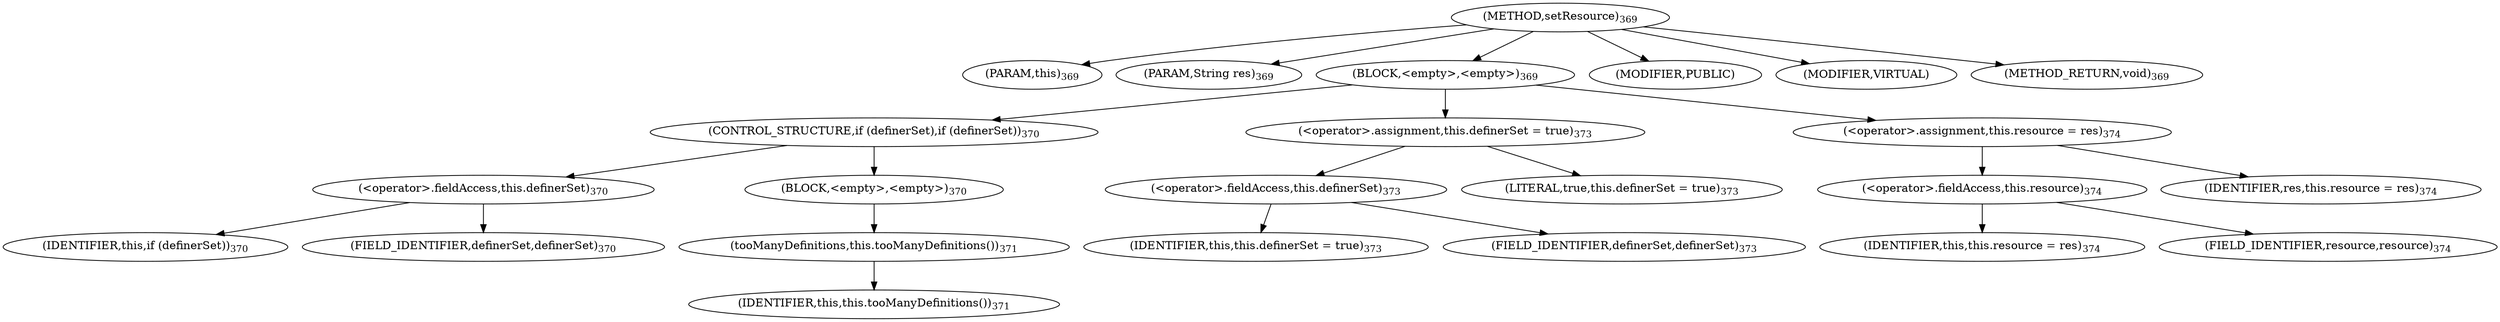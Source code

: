 digraph "setResource" {  
"702" [label = <(METHOD,setResource)<SUB>369</SUB>> ]
"53" [label = <(PARAM,this)<SUB>369</SUB>> ]
"703" [label = <(PARAM,String res)<SUB>369</SUB>> ]
"704" [label = <(BLOCK,&lt;empty&gt;,&lt;empty&gt;)<SUB>369</SUB>> ]
"705" [label = <(CONTROL_STRUCTURE,if (definerSet),if (definerSet))<SUB>370</SUB>> ]
"706" [label = <(&lt;operator&gt;.fieldAccess,this.definerSet)<SUB>370</SUB>> ]
"707" [label = <(IDENTIFIER,this,if (definerSet))<SUB>370</SUB>> ]
"708" [label = <(FIELD_IDENTIFIER,definerSet,definerSet)<SUB>370</SUB>> ]
"709" [label = <(BLOCK,&lt;empty&gt;,&lt;empty&gt;)<SUB>370</SUB>> ]
"710" [label = <(tooManyDefinitions,this.tooManyDefinitions())<SUB>371</SUB>> ]
"52" [label = <(IDENTIFIER,this,this.tooManyDefinitions())<SUB>371</SUB>> ]
"711" [label = <(&lt;operator&gt;.assignment,this.definerSet = true)<SUB>373</SUB>> ]
"712" [label = <(&lt;operator&gt;.fieldAccess,this.definerSet)<SUB>373</SUB>> ]
"713" [label = <(IDENTIFIER,this,this.definerSet = true)<SUB>373</SUB>> ]
"714" [label = <(FIELD_IDENTIFIER,definerSet,definerSet)<SUB>373</SUB>> ]
"715" [label = <(LITERAL,true,this.definerSet = true)<SUB>373</SUB>> ]
"716" [label = <(&lt;operator&gt;.assignment,this.resource = res)<SUB>374</SUB>> ]
"717" [label = <(&lt;operator&gt;.fieldAccess,this.resource)<SUB>374</SUB>> ]
"54" [label = <(IDENTIFIER,this,this.resource = res)<SUB>374</SUB>> ]
"718" [label = <(FIELD_IDENTIFIER,resource,resource)<SUB>374</SUB>> ]
"719" [label = <(IDENTIFIER,res,this.resource = res)<SUB>374</SUB>> ]
"720" [label = <(MODIFIER,PUBLIC)> ]
"721" [label = <(MODIFIER,VIRTUAL)> ]
"722" [label = <(METHOD_RETURN,void)<SUB>369</SUB>> ]
  "702" -> "53" 
  "702" -> "703" 
  "702" -> "704" 
  "702" -> "720" 
  "702" -> "721" 
  "702" -> "722" 
  "704" -> "705" 
  "704" -> "711" 
  "704" -> "716" 
  "705" -> "706" 
  "705" -> "709" 
  "706" -> "707" 
  "706" -> "708" 
  "709" -> "710" 
  "710" -> "52" 
  "711" -> "712" 
  "711" -> "715" 
  "712" -> "713" 
  "712" -> "714" 
  "716" -> "717" 
  "716" -> "719" 
  "717" -> "54" 
  "717" -> "718" 
}
